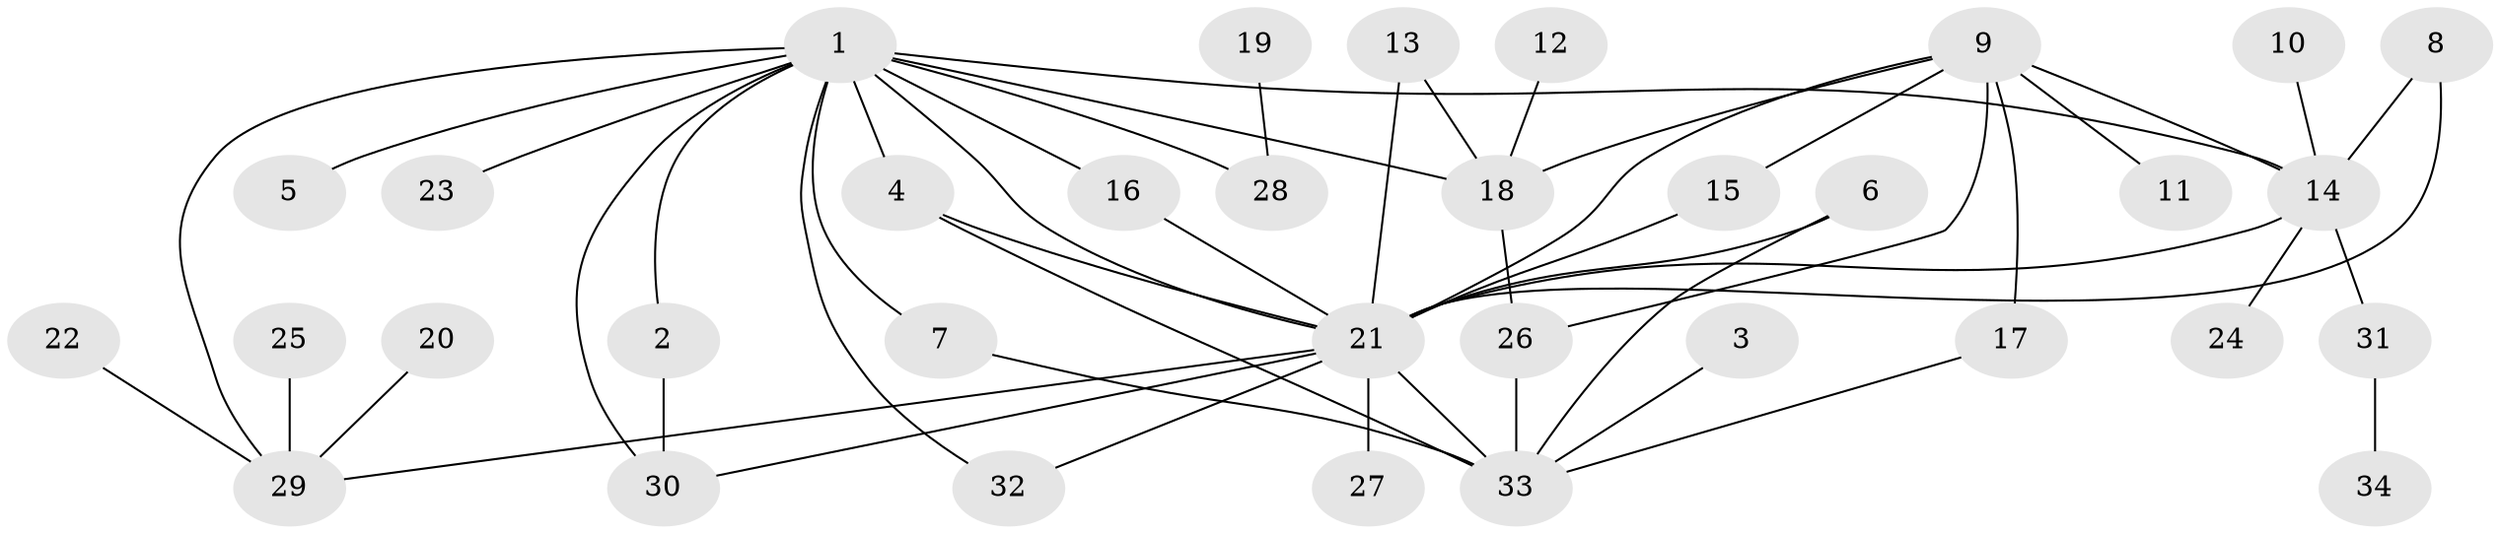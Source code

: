 // original degree distribution, {8: 0.014925373134328358, 6: 0.029850746268656716, 3: 0.08955223880597014, 5: 0.05970149253731343, 7: 0.04477611940298507, 11: 0.014925373134328358, 4: 0.05970149253731343, 9: 0.014925373134328358, 2: 0.208955223880597, 1: 0.4626865671641791}
// Generated by graph-tools (version 1.1) at 2025/50/03/09/25 03:50:28]
// undirected, 34 vertices, 51 edges
graph export_dot {
graph [start="1"]
  node [color=gray90,style=filled];
  1;
  2;
  3;
  4;
  5;
  6;
  7;
  8;
  9;
  10;
  11;
  12;
  13;
  14;
  15;
  16;
  17;
  18;
  19;
  20;
  21;
  22;
  23;
  24;
  25;
  26;
  27;
  28;
  29;
  30;
  31;
  32;
  33;
  34;
  1 -- 2 [weight=1.0];
  1 -- 4 [weight=1.0];
  1 -- 5 [weight=1.0];
  1 -- 7 [weight=1.0];
  1 -- 14 [weight=2.0];
  1 -- 16 [weight=1.0];
  1 -- 18 [weight=1.0];
  1 -- 21 [weight=1.0];
  1 -- 23 [weight=1.0];
  1 -- 28 [weight=1.0];
  1 -- 29 [weight=1.0];
  1 -- 30 [weight=1.0];
  1 -- 32 [weight=1.0];
  2 -- 30 [weight=1.0];
  3 -- 33 [weight=1.0];
  4 -- 21 [weight=1.0];
  4 -- 33 [weight=1.0];
  6 -- 21 [weight=1.0];
  6 -- 33 [weight=1.0];
  7 -- 33 [weight=1.0];
  8 -- 14 [weight=1.0];
  8 -- 21 [weight=1.0];
  9 -- 11 [weight=1.0];
  9 -- 14 [weight=1.0];
  9 -- 15 [weight=1.0];
  9 -- 17 [weight=1.0];
  9 -- 18 [weight=1.0];
  9 -- 21 [weight=1.0];
  9 -- 26 [weight=1.0];
  10 -- 14 [weight=1.0];
  12 -- 18 [weight=1.0];
  13 -- 18 [weight=1.0];
  13 -- 21 [weight=1.0];
  14 -- 21 [weight=1.0];
  14 -- 24 [weight=1.0];
  14 -- 31 [weight=1.0];
  15 -- 21 [weight=1.0];
  16 -- 21 [weight=1.0];
  17 -- 33 [weight=1.0];
  18 -- 26 [weight=1.0];
  19 -- 28 [weight=1.0];
  20 -- 29 [weight=1.0];
  21 -- 27 [weight=1.0];
  21 -- 29 [weight=1.0];
  21 -- 30 [weight=1.0];
  21 -- 32 [weight=1.0];
  21 -- 33 [weight=1.0];
  22 -- 29 [weight=1.0];
  25 -- 29 [weight=1.0];
  26 -- 33 [weight=1.0];
  31 -- 34 [weight=1.0];
}

